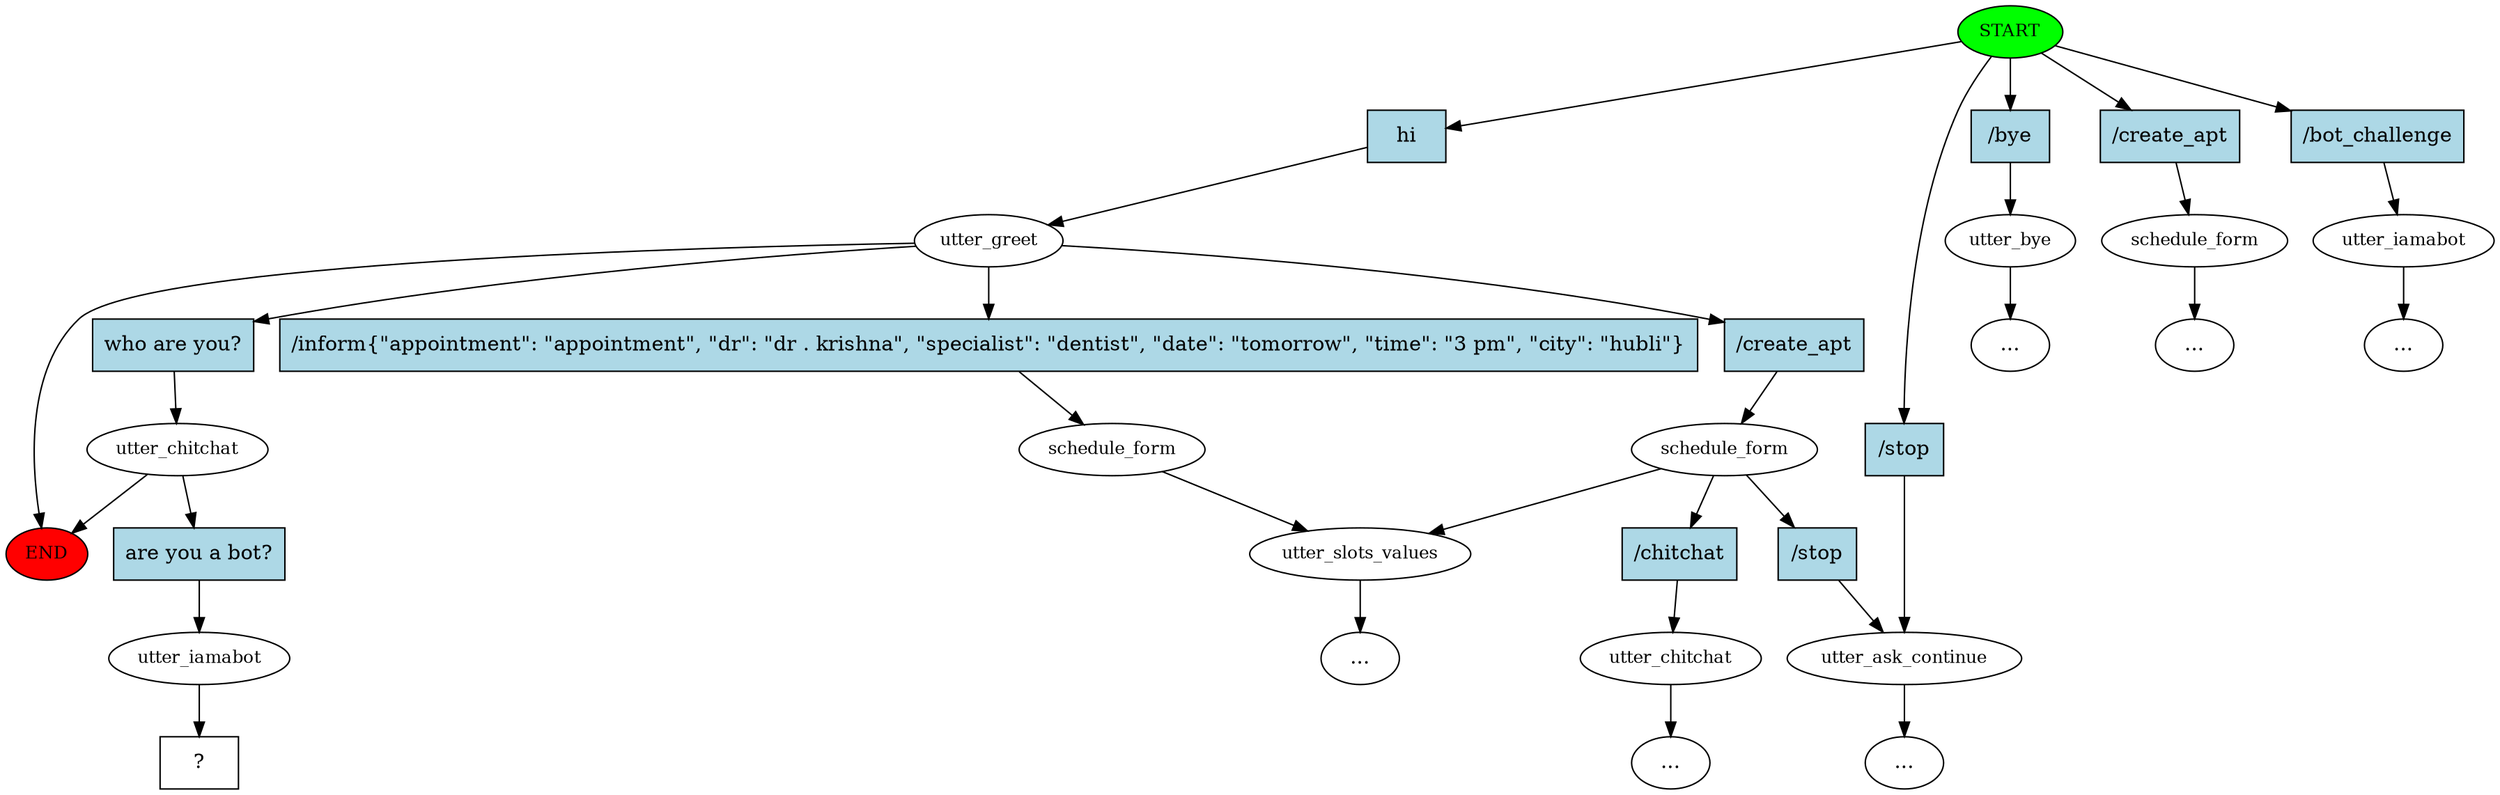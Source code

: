 digraph  {
0 [class="start active", fillcolor=green, fontsize=12, label=START, style=filled];
"-1" [class=end, fillcolor=red, fontsize=12, label=END, style=filled];
1 [class=active, fontsize=12, label=utter_greet];
2 [class="", fontsize=12, label=schedule_form];
3 [class="", fontsize=12, label=utter_chitchat];
15 [class="", fontsize=12, label=utter_ask_continue];
25 [class="", fontsize=12, label=utter_bye];
"-11" [class=ellipsis, label="..."];
26 [class="", fontsize=12, label=schedule_form];
"-14" [class=ellipsis, label="..."];
51 [class="", fontsize=12, label=utter_iamabot];
"-22" [class=ellipsis, label="..."];
53 [class="", fontsize=12, label=schedule_form];
54 [class="", fontsize=12, label=utter_slots_values];
65 [class=active, fontsize=12, label=utter_chitchat];
"-28" [class=ellipsis, label="..."];
"-31" [class=ellipsis, label="..."];
"-33" [class=ellipsis, label="..."];
85 [class=active, fontsize=12, label=utter_iamabot];
86 [class="intent dashed active", label="  ?  ", shape=rect];
87 [class="intent active", fillcolor=lightblue, label=hi, shape=rect, style=filled];
88 [class=intent, fillcolor=lightblue, label="/bye", shape=rect, style=filled];
89 [class=intent, fillcolor=lightblue, label="/create_apt", shape=rect, style=filled];
90 [class=intent, fillcolor=lightblue, label="/bot_challenge", shape=rect, style=filled];
91 [class=intent, fillcolor=lightblue, label="/stop", shape=rect, style=filled];
92 [class=intent, fillcolor=lightblue, label="/create_apt", shape=rect, style=filled];
93 [class=intent, fillcolor=lightblue, label="/inform\{\"appointment\":\ \"appointment\",\ \"dr\":\ \"dr\ \.\ krishna\",\ \"specialist\":\ \"dentist\",\ \"date\":\ \"tomorrow\",\ \"time\":\ \"3\ pm\",\ \"city\":\ \"hubli\"\}", shape=rect, style=filled];
94 [class="intent active", fillcolor=lightblue, label="who\ are\ you\?", shape=rect, style=filled];
95 [class=intent, fillcolor=lightblue, label="/chitchat", shape=rect, style=filled];
96 [class=intent, fillcolor=lightblue, label="/stop", shape=rect, style=filled];
97 [class="intent active", fillcolor=lightblue, label="are\ you\ a\ bot\?", shape=rect, style=filled];
0 -> 87  [class=active, key=0];
0 -> 88  [class="", key=0];
0 -> 89  [class="", key=0];
0 -> 90  [class="", key=0];
0 -> 91  [class="", key=0];
1 -> "-1"  [class="", key=NONE, label=""];
1 -> 92  [class="", key=0];
1 -> 93  [class="", key=0];
1 -> 94  [class=active, key=0];
2 -> 54  [class="", key=NONE, label=""];
2 -> 95  [class="", key=0];
2 -> 96  [class="", key=0];
3 -> "-33"  [class="", key=NONE, label=""];
15 -> "-28"  [class="", key=NONE, label=""];
25 -> "-11"  [class="", key=NONE, label=""];
26 -> "-14"  [class="", key=NONE, label=""];
51 -> "-22"  [class="", key=NONE, label=""];
53 -> 54  [class="", key=NONE, label=""];
54 -> "-31"  [class="", key=NONE, label=""];
65 -> "-1"  [class="", key=NONE, label=""];
65 -> 97  [class=active, key=0];
85 -> 86  [class=active, key=NONE, label=""];
87 -> 1  [class=active, key=0];
88 -> 25  [class="", key=0];
89 -> 26  [class="", key=0];
90 -> 51  [class="", key=0];
91 -> 15  [class="", key=0];
92 -> 2  [class="", key=0];
93 -> 53  [class="", key=0];
94 -> 65  [class=active, key=0];
95 -> 3  [class="", key=0];
96 -> 15  [class="", key=0];
97 -> 85  [class=active, key=0];
}
